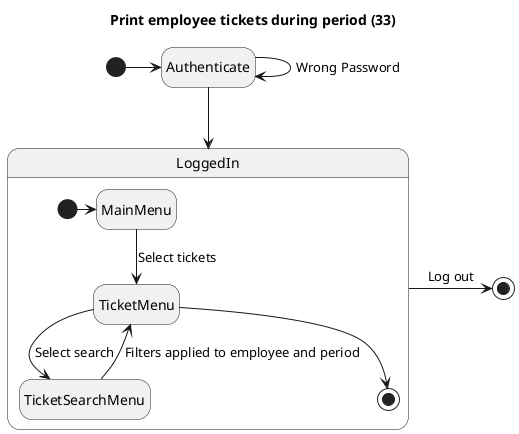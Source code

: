 @startuml 

title Print employee tickets during period (33)

hide empty description

[*] -> Authenticate
Authenticate --> Authenticate: Wrong Password
Authenticate --> LoggedIn

state LoggedIn{
    
    [*] -> MainMenu
    MainMenu --> TicketMenu : Select tickets
    TicketMenu --> TicketSearchMenu : Select search
    TicketSearchMenu --> TicketMenu : Filters applied to employee and period
    TicketMenu --> [*]


}

LoggedIn -> [*] : Log out

@enduml